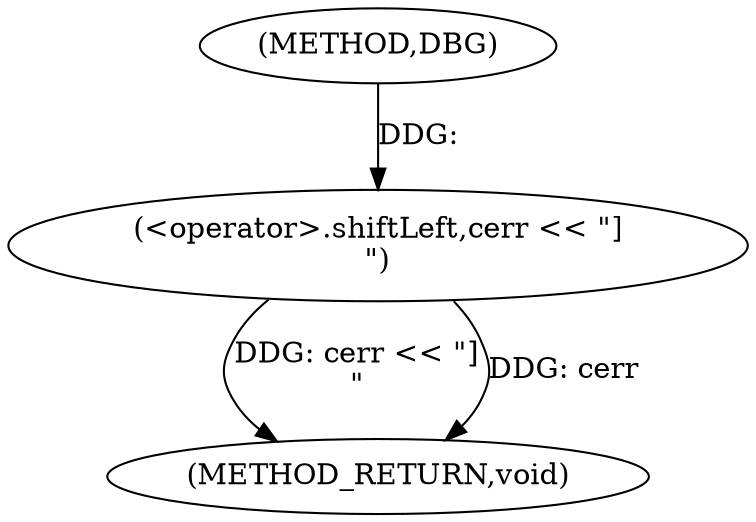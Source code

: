 digraph "DBG" {  
"1000111" [label = "(METHOD,DBG)" ]
"1000116" [label = "(METHOD_RETURN,void)" ]
"1000113" [label = "(<operator>.shiftLeft,cerr << \"]\n\")" ]
  "1000113" -> "1000116"  [ label = "DDG: cerr << \"]\n\""] 
  "1000113" -> "1000116"  [ label = "DDG: cerr"] 
  "1000111" -> "1000113"  [ label = "DDG: "] 
}
